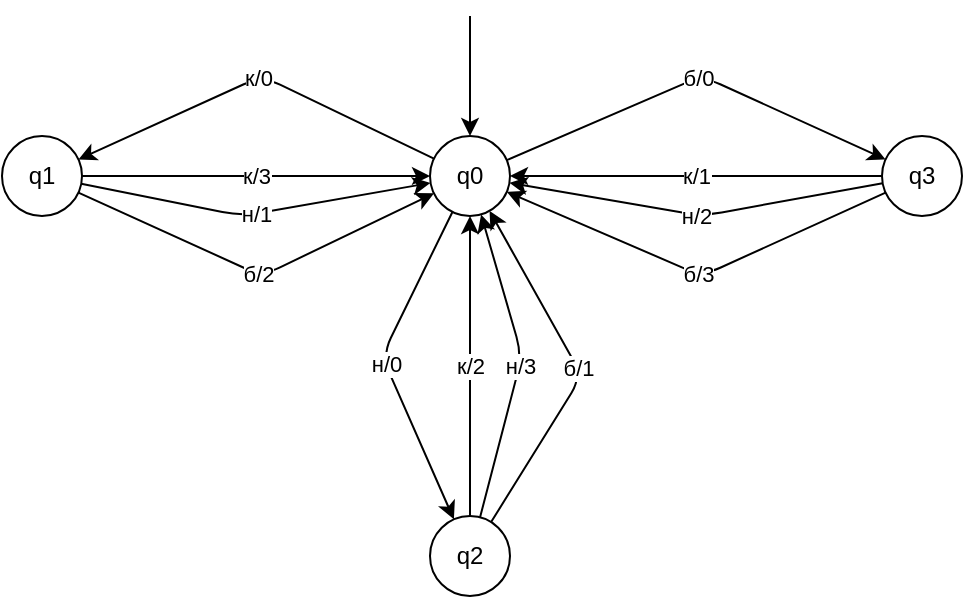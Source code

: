 <mxfile version="14.6.3" type="device"><diagram id="Ac3npsQyeNuoIEGjl3Xe" name="Page-1"><mxGraphModel dx="981" dy="526" grid="1" gridSize="10" guides="1" tooltips="1" connect="1" arrows="1" fold="1" page="1" pageScale="1" pageWidth="827" pageHeight="1169" math="0" shadow="0"><root><mxCell id="0"/><mxCell id="1" parent="0"/><mxCell id="KmlVR7t1Sv75PkJez_aq-1" value="q0" style="ellipse;whiteSpace=wrap;html=1;aspect=fixed;" parent="1" vertex="1"><mxGeometry x="374" y="330" width="40" height="40" as="geometry"/></mxCell><mxCell id="KmlVR7t1Sv75PkJez_aq-3" value="q2" style="ellipse;whiteSpace=wrap;html=1;aspect=fixed;" parent="1" vertex="1"><mxGeometry x="374" y="520" width="40" height="40" as="geometry"/></mxCell><mxCell id="KmlVR7t1Sv75PkJez_aq-4" value="q3" style="ellipse;whiteSpace=wrap;html=1;aspect=fixed;" parent="1" vertex="1"><mxGeometry x="600" y="330" width="40" height="40" as="geometry"/></mxCell><mxCell id="KmlVR7t1Sv75PkJez_aq-5" value="q1" style="ellipse;whiteSpace=wrap;html=1;aspect=fixed;" parent="1" vertex="1"><mxGeometry x="160" y="330" width="40" height="40" as="geometry"/></mxCell><mxCell id="KmlVR7t1Sv75PkJez_aq-8" value="" style="endArrow=classic;html=1;" parent="1" source="KmlVR7t1Sv75PkJez_aq-5" target="KmlVR7t1Sv75PkJez_aq-1" edge="1"><mxGeometry relative="1" as="geometry"><mxPoint x="380" y="410" as="sourcePoint"/><mxPoint x="480" y="380" as="targetPoint"/></mxGeometry></mxCell><mxCell id="KmlVR7t1Sv75PkJez_aq-9" value="к/3" style="edgeLabel;resizable=0;html=1;align=center;verticalAlign=middle;" parent="KmlVR7t1Sv75PkJez_aq-8" connectable="0" vertex="1"><mxGeometry relative="1" as="geometry"/></mxCell><mxCell id="KmlVR7t1Sv75PkJez_aq-10" value="" style="endArrow=classic;html=1;" parent="1" source="KmlVR7t1Sv75PkJez_aq-5" target="KmlVR7t1Sv75PkJez_aq-1" edge="1"><mxGeometry relative="1" as="geometry"><mxPoint x="410" y="430" as="sourcePoint"/><mxPoint x="480" y="380" as="targetPoint"/><Array as="points"><mxPoint x="290" y="400"/></Array></mxGeometry></mxCell><mxCell id="KmlVR7t1Sv75PkJez_aq-11" value="б/2" style="edgeLabel;resizable=0;html=1;align=center;verticalAlign=middle;" parent="KmlVR7t1Sv75PkJez_aq-10" connectable="0" vertex="1"><mxGeometry relative="1" as="geometry"/></mxCell><mxCell id="KmlVR7t1Sv75PkJez_aq-12" value="" style="endArrow=classic;html=1;" parent="1" source="KmlVR7t1Sv75PkJez_aq-1" target="KmlVR7t1Sv75PkJez_aq-5" edge="1"><mxGeometry relative="1" as="geometry"><mxPoint x="390" y="420.0" as="sourcePoint"/><mxPoint x="490" y="390.0" as="targetPoint"/><Array as="points"><mxPoint x="290" y="300"/></Array></mxGeometry></mxCell><mxCell id="KmlVR7t1Sv75PkJez_aq-13" value="к/0" style="edgeLabel;resizable=0;html=1;align=center;verticalAlign=middle;" parent="KmlVR7t1Sv75PkJez_aq-12" connectable="0" vertex="1"><mxGeometry relative="1" as="geometry"/></mxCell><mxCell id="KmlVR7t1Sv75PkJez_aq-14" value="" style="endArrow=classic;html=1;" parent="1" source="KmlVR7t1Sv75PkJez_aq-5" target="KmlVR7t1Sv75PkJez_aq-1" edge="1"><mxGeometry relative="1" as="geometry"><mxPoint x="210" y="360" as="sourcePoint"/><mxPoint x="384" y="360" as="targetPoint"/><Array as="points"><mxPoint x="280" y="370"/></Array></mxGeometry></mxCell><mxCell id="KmlVR7t1Sv75PkJez_aq-15" value="н/1" style="edgeLabel;resizable=0;html=1;align=center;verticalAlign=middle;" parent="KmlVR7t1Sv75PkJez_aq-14" connectable="0" vertex="1"><mxGeometry relative="1" as="geometry"/></mxCell><mxCell id="KmlVR7t1Sv75PkJez_aq-16" value="" style="endArrow=classic;html=1;" parent="1" source="KmlVR7t1Sv75PkJez_aq-1" target="KmlVR7t1Sv75PkJez_aq-3" edge="1"><mxGeometry relative="1" as="geometry"><mxPoint x="420" y="440" as="sourcePoint"/><mxPoint x="520" y="440" as="targetPoint"/><Array as="points"><mxPoint x="350" y="440"/></Array></mxGeometry></mxCell><mxCell id="KmlVR7t1Sv75PkJez_aq-17" value="н/0" style="edgeLabel;resizable=0;html=1;align=center;verticalAlign=middle;" parent="KmlVR7t1Sv75PkJez_aq-16" connectable="0" vertex="1"><mxGeometry relative="1" as="geometry"/></mxCell><mxCell id="KmlVR7t1Sv75PkJez_aq-18" value="" style="endArrow=classic;html=1;" parent="1" source="KmlVR7t1Sv75PkJez_aq-3" target="KmlVR7t1Sv75PkJez_aq-1" edge="1"><mxGeometry relative="1" as="geometry"><mxPoint x="450" y="460" as="sourcePoint"/><mxPoint x="410" y="440" as="targetPoint"/><Array as="points"><mxPoint x="420" y="440"/></Array></mxGeometry></mxCell><mxCell id="KmlVR7t1Sv75PkJez_aq-19" value="н/3" style="edgeLabel;resizable=0;html=1;align=center;verticalAlign=middle;" parent="KmlVR7t1Sv75PkJez_aq-18" connectable="0" vertex="1"><mxGeometry relative="1" as="geometry"/></mxCell><mxCell id="KmlVR7t1Sv75PkJez_aq-20" value="" style="endArrow=classic;html=1;" parent="1" source="KmlVR7t1Sv75PkJez_aq-3" target="KmlVR7t1Sv75PkJez_aq-1" edge="1"><mxGeometry relative="1" as="geometry"><mxPoint x="310" y="440" as="sourcePoint"/><mxPoint x="410" y="450" as="targetPoint"/></mxGeometry></mxCell><mxCell id="KmlVR7t1Sv75PkJez_aq-21" value="к/2" style="edgeLabel;resizable=0;html=1;align=center;verticalAlign=middle;" parent="KmlVR7t1Sv75PkJez_aq-20" connectable="0" vertex="1"><mxGeometry relative="1" as="geometry"/></mxCell><mxCell id="KmlVR7t1Sv75PkJez_aq-22" value="" style="endArrow=classic;html=1;" parent="1" source="KmlVR7t1Sv75PkJez_aq-3" target="KmlVR7t1Sv75PkJez_aq-1" edge="1"><mxGeometry relative="1" as="geometry"><mxPoint x="480" y="460" as="sourcePoint"/><mxPoint x="410" y="440" as="targetPoint"/><Array as="points"><mxPoint x="450" y="450"/></Array></mxGeometry></mxCell><mxCell id="KmlVR7t1Sv75PkJez_aq-23" value="б/1" style="edgeLabel;resizable=0;html=1;align=center;verticalAlign=middle;" parent="KmlVR7t1Sv75PkJez_aq-22" connectable="0" vertex="1"><mxGeometry relative="1" as="geometry"/></mxCell><mxCell id="f8eI20Kz59HbS67l93CR-1" value="" style="endArrow=classic;html=1;" edge="1" parent="1" source="KmlVR7t1Sv75PkJez_aq-1" target="KmlVR7t1Sv75PkJez_aq-4"><mxGeometry relative="1" as="geometry"><mxPoint x="410" y="400" as="sourcePoint"/><mxPoint x="510" y="400" as="targetPoint"/><Array as="points"><mxPoint x="510" y="300"/></Array></mxGeometry></mxCell><mxCell id="f8eI20Kz59HbS67l93CR-2" value="б/0" style="edgeLabel;resizable=0;html=1;align=center;verticalAlign=middle;" connectable="0" vertex="1" parent="f8eI20Kz59HbS67l93CR-1"><mxGeometry relative="1" as="geometry"/></mxCell><mxCell id="f8eI20Kz59HbS67l93CR-3" value="" style="endArrow=classic;html=1;" edge="1" parent="1" source="KmlVR7t1Sv75PkJez_aq-4" target="KmlVR7t1Sv75PkJez_aq-1"><mxGeometry relative="1" as="geometry"><mxPoint x="410" y="400" as="sourcePoint"/><mxPoint x="510" y="400" as="targetPoint"/></mxGeometry></mxCell><mxCell id="f8eI20Kz59HbS67l93CR-4" value="к/1" style="edgeLabel;resizable=0;html=1;align=center;verticalAlign=middle;" connectable="0" vertex="1" parent="f8eI20Kz59HbS67l93CR-3"><mxGeometry relative="1" as="geometry"/></mxCell><mxCell id="f8eI20Kz59HbS67l93CR-5" value="" style="endArrow=classic;html=1;" edge="1" parent="1" source="KmlVR7t1Sv75PkJez_aq-4" target="KmlVR7t1Sv75PkJez_aq-1"><mxGeometry relative="1" as="geometry"><mxPoint x="580" y="400" as="sourcePoint"/><mxPoint x="550" y="430" as="targetPoint"/><Array as="points"><mxPoint x="510" y="370"/></Array></mxGeometry></mxCell><mxCell id="f8eI20Kz59HbS67l93CR-6" value="н/2" style="edgeLabel;resizable=0;html=1;align=center;verticalAlign=middle;" connectable="0" vertex="1" parent="f8eI20Kz59HbS67l93CR-5"><mxGeometry relative="1" as="geometry"/></mxCell><mxCell id="f8eI20Kz59HbS67l93CR-7" value="" style="endArrow=classic;html=1;" edge="1" parent="1" source="KmlVR7t1Sv75PkJez_aq-4" target="KmlVR7t1Sv75PkJez_aq-1"><mxGeometry relative="1" as="geometry"><mxPoint x="450" y="430" as="sourcePoint"/><mxPoint x="550" y="430" as="targetPoint"/><Array as="points"><mxPoint x="510" y="400"/></Array></mxGeometry></mxCell><mxCell id="f8eI20Kz59HbS67l93CR-8" value="б/3" style="edgeLabel;resizable=0;html=1;align=center;verticalAlign=middle;" connectable="0" vertex="1" parent="f8eI20Kz59HbS67l93CR-7"><mxGeometry relative="1" as="geometry"/></mxCell><mxCell id="f8eI20Kz59HbS67l93CR-9" value="" style="endArrow=classic;html=1;" edge="1" parent="1" target="KmlVR7t1Sv75PkJez_aq-1"><mxGeometry width="50" height="50" relative="1" as="geometry"><mxPoint x="394" y="270" as="sourcePoint"/><mxPoint x="310" y="350" as="targetPoint"/></mxGeometry></mxCell></root></mxGraphModel></diagram></mxfile>